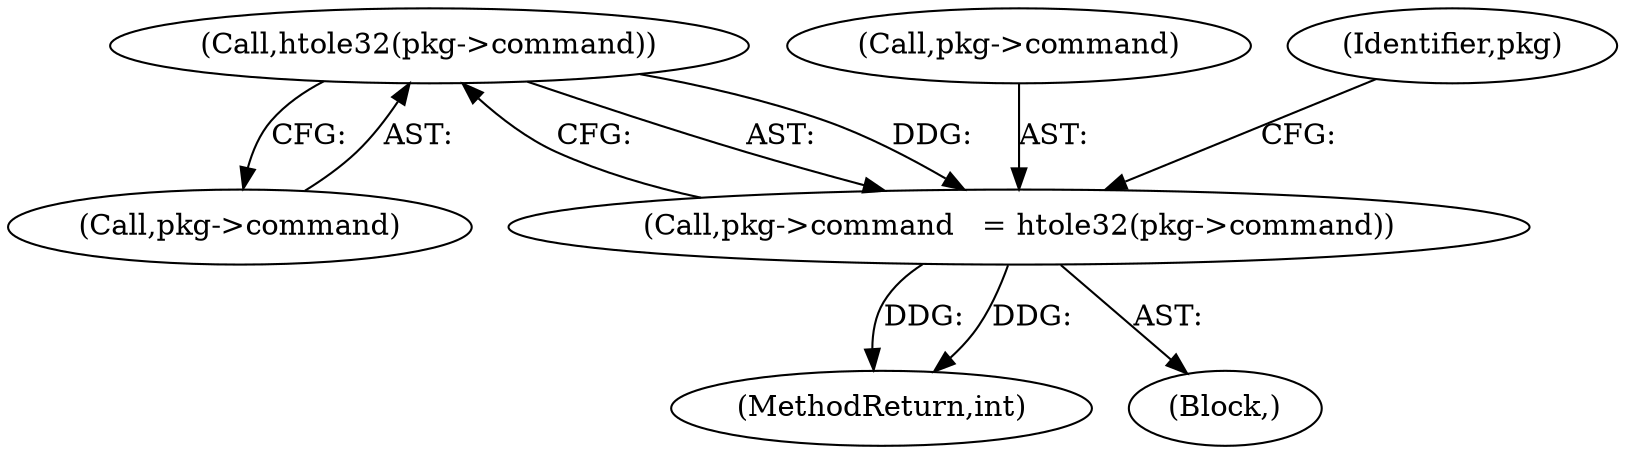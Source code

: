 digraph "0_viabtc_exchange_server_4a7c27bfe98f409623d4d857894d017ff0672cc9#diff-515c81af848352583bff286d6224875f_1@pointer" {
"1000190" [label="(Call,htole32(pkg->command))"];
"1000186" [label="(Call,pkg->command   = htole32(pkg->command))"];
"1000190" [label="(Call,htole32(pkg->command))"];
"1000265" [label="(MethodReturn,int)"];
"1000191" [label="(Call,pkg->command)"];
"1000187" [label="(Call,pkg->command)"];
"1000104" [label="(Block,)"];
"1000196" [label="(Identifier,pkg)"];
"1000186" [label="(Call,pkg->command   = htole32(pkg->command))"];
"1000190" -> "1000186"  [label="AST: "];
"1000190" -> "1000191"  [label="CFG: "];
"1000191" -> "1000190"  [label="AST: "];
"1000186" -> "1000190"  [label="CFG: "];
"1000190" -> "1000186"  [label="DDG: "];
"1000186" -> "1000104"  [label="AST: "];
"1000187" -> "1000186"  [label="AST: "];
"1000196" -> "1000186"  [label="CFG: "];
"1000186" -> "1000265"  [label="DDG: "];
"1000186" -> "1000265"  [label="DDG: "];
}
